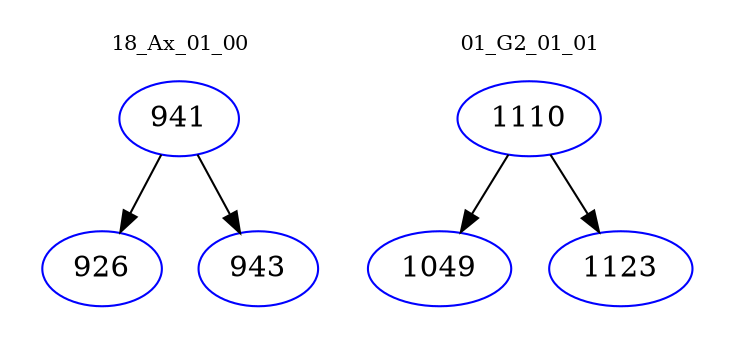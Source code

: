 digraph{
subgraph cluster_0 {
color = white
label = "18_Ax_01_00";
fontsize=10;
T0_941 [label="941", color="blue"]
T0_941 -> T0_926 [color="black"]
T0_926 [label="926", color="blue"]
T0_941 -> T0_943 [color="black"]
T0_943 [label="943", color="blue"]
}
subgraph cluster_1 {
color = white
label = "01_G2_01_01";
fontsize=10;
T1_1110 [label="1110", color="blue"]
T1_1110 -> T1_1049 [color="black"]
T1_1049 [label="1049", color="blue"]
T1_1110 -> T1_1123 [color="black"]
T1_1123 [label="1123", color="blue"]
}
}

